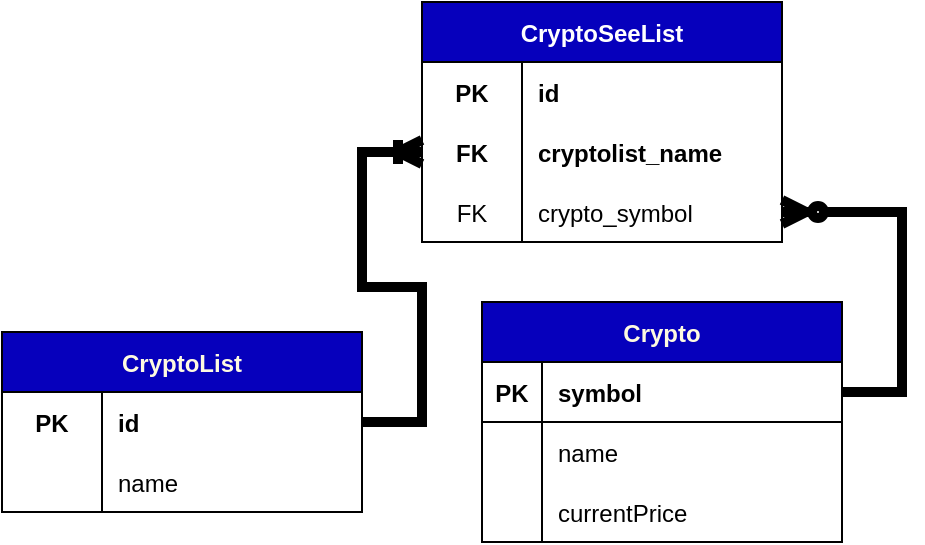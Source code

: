 <mxfile version="20.0.3" type="device"><diagram id="R2lEEEUBdFMjLlhIrx00" name="Page-1"><mxGraphModel dx="1420" dy="834" grid="1" gridSize="10" guides="1" tooltips="1" connect="1" arrows="1" fold="1" page="1" pageScale="1" pageWidth="850" pageHeight="1100" background="#FFFFFF" math="0" shadow="0" extFonts="Permanent Marker^https://fonts.googleapis.com/css?family=Permanent+Marker"><root><mxCell id="0"/><mxCell id="1" parent="0"/><mxCell id="EirKmyLNFsswvCXM0YzH-14" value="CryptoList" style="shape=table;startSize=30;container=1;collapsible=1;childLayout=tableLayout;fixedRows=1;rowLines=0;fontStyle=1;align=center;resizeLast=1;fillColor=#0600BC;strokeColor=#000000;fontColor=#FEFAE0;gradientColor=none;swimlaneFillColor=default;" parent="1" vertex="1"><mxGeometry x="250" y="395" width="180" height="90" as="geometry"/></mxCell><mxCell id="EirKmyLNFsswvCXM0YzH-15" value="" style="shape=tableRow;horizontal=0;startSize=0;swimlaneHead=0;swimlaneBody=0;fillColor=none;collapsible=0;dropTarget=0;points=[[0,0.5],[1,0.5]];portConstraint=eastwest;top=0;left=0;right=0;bottom=0;strokeColor=#DDA15E;fontColor=#FEFAE0;" parent="EirKmyLNFsswvCXM0YzH-14" vertex="1"><mxGeometry y="30" width="180" height="30" as="geometry"/></mxCell><mxCell id="EirKmyLNFsswvCXM0YzH-16" value="PK" style="shape=partialRectangle;connectable=0;fillColor=none;top=0;left=0;bottom=0;right=0;fontStyle=1;overflow=hidden;strokeColor=#000000;fontColor=#000000;" parent="EirKmyLNFsswvCXM0YzH-15" vertex="1"><mxGeometry width="50" height="30" as="geometry"><mxRectangle width="50" height="30" as="alternateBounds"/></mxGeometry></mxCell><mxCell id="EirKmyLNFsswvCXM0YzH-17" value="id" style="shape=partialRectangle;connectable=0;fillColor=none;top=0;left=0;bottom=0;right=0;align=left;spacingLeft=6;fontStyle=1;overflow=hidden;strokeColor=#DDA15E;fontColor=#000000;" parent="EirKmyLNFsswvCXM0YzH-15" vertex="1"><mxGeometry x="50" width="130" height="30" as="geometry"><mxRectangle width="130" height="30" as="alternateBounds"/></mxGeometry></mxCell><mxCell id="EirKmyLNFsswvCXM0YzH-21" value="" style="shape=tableRow;horizontal=0;startSize=0;swimlaneHead=0;swimlaneBody=0;fillColor=none;collapsible=0;dropTarget=0;points=[[0,0.5],[1,0.5]];portConstraint=eastwest;top=0;left=0;right=0;bottom=0;strokeColor=#DDA15E;fontColor=#FEFAE0;" parent="EirKmyLNFsswvCXM0YzH-14" vertex="1"><mxGeometry y="60" width="180" height="30" as="geometry"/></mxCell><mxCell id="EirKmyLNFsswvCXM0YzH-22" value="" style="shape=partialRectangle;connectable=0;fillColor=none;top=0;left=0;bottom=0;right=0;editable=1;overflow=hidden;strokeColor=#000000;fontColor=#000000;" parent="EirKmyLNFsswvCXM0YzH-21" vertex="1"><mxGeometry width="50" height="30" as="geometry"><mxRectangle width="50" height="30" as="alternateBounds"/></mxGeometry></mxCell><mxCell id="EirKmyLNFsswvCXM0YzH-23" value="name" style="shape=partialRectangle;connectable=0;fillColor=none;top=0;left=0;bottom=0;right=0;align=left;spacingLeft=6;overflow=hidden;strokeColor=#DDA15E;fontColor=#000000;" parent="EirKmyLNFsswvCXM0YzH-21" vertex="1"><mxGeometry x="50" width="130" height="30" as="geometry"><mxRectangle width="130" height="30" as="alternateBounds"/></mxGeometry></mxCell><mxCell id="EirKmyLNFsswvCXM0YzH-49" value="Crypto" style="shape=table;startSize=30;container=1;collapsible=1;childLayout=tableLayout;fixedRows=1;rowLines=0;fontStyle=1;align=center;resizeLast=1;fillColor=#0600BC;strokeColor=#000000;fontColor=#FEFAE0;swimlaneFillColor=default;" parent="1" vertex="1"><mxGeometry x="490" y="380" width="180" height="120" as="geometry"/></mxCell><mxCell id="EirKmyLNFsswvCXM0YzH-50" value="" style="shape=tableRow;horizontal=0;startSize=0;swimlaneHead=0;swimlaneBody=0;fillColor=none;collapsible=0;dropTarget=0;points=[[0,0.5],[1,0.5]];portConstraint=eastwest;top=0;left=0;right=0;bottom=1;strokeColor=#000000;fontColor=#000000;" parent="EirKmyLNFsswvCXM0YzH-49" vertex="1"><mxGeometry y="30" width="180" height="30" as="geometry"/></mxCell><mxCell id="EirKmyLNFsswvCXM0YzH-51" value="PK" style="shape=partialRectangle;connectable=0;fillColor=none;top=0;left=0;bottom=0;right=0;fontStyle=1;overflow=hidden;strokeColor=#000000;fontColor=#000000;" parent="EirKmyLNFsswvCXM0YzH-50" vertex="1"><mxGeometry width="30" height="30" as="geometry"><mxRectangle width="30" height="30" as="alternateBounds"/></mxGeometry></mxCell><mxCell id="EirKmyLNFsswvCXM0YzH-52" value="symbol" style="shape=partialRectangle;connectable=0;fillColor=none;top=0;left=0;bottom=0;right=0;align=left;spacingLeft=6;fontStyle=1;overflow=hidden;strokeColor=#DDA15E;fontColor=#000000;" parent="EirKmyLNFsswvCXM0YzH-50" vertex="1"><mxGeometry x="30" width="150" height="30" as="geometry"><mxRectangle width="150" height="30" as="alternateBounds"/></mxGeometry></mxCell><mxCell id="EirKmyLNFsswvCXM0YzH-53" value="" style="shape=tableRow;horizontal=0;startSize=0;swimlaneHead=0;swimlaneBody=0;fillColor=none;collapsible=0;dropTarget=0;points=[[0,0.5],[1,0.5]];portConstraint=eastwest;top=0;left=0;right=0;bottom=0;strokeColor=#DDA15E;fontColor=#FEFAE0;" parent="EirKmyLNFsswvCXM0YzH-49" vertex="1"><mxGeometry y="60" width="180" height="30" as="geometry"/></mxCell><mxCell id="EirKmyLNFsswvCXM0YzH-54" value="" style="shape=partialRectangle;connectable=0;fillColor=none;top=0;left=0;bottom=0;right=0;editable=1;overflow=hidden;strokeColor=#000000;fontColor=#000000;labelBackgroundColor=none;" parent="EirKmyLNFsswvCXM0YzH-53" vertex="1"><mxGeometry width="30" height="30" as="geometry"><mxRectangle width="30" height="30" as="alternateBounds"/></mxGeometry></mxCell><mxCell id="EirKmyLNFsswvCXM0YzH-55" value="name" style="shape=partialRectangle;connectable=0;fillColor=none;top=0;left=0;bottom=0;right=0;align=left;spacingLeft=6;overflow=hidden;strokeColor=#000000;fontColor=#000000;" parent="EirKmyLNFsswvCXM0YzH-53" vertex="1"><mxGeometry x="30" width="150" height="30" as="geometry"><mxRectangle width="150" height="30" as="alternateBounds"/></mxGeometry></mxCell><mxCell id="IPfjaYm4jDlUVPzL4pjP-5" style="shape=tableRow;horizontal=0;startSize=0;swimlaneHead=0;swimlaneBody=0;fillColor=none;collapsible=0;dropTarget=0;points=[[0,0.5],[1,0.5]];portConstraint=eastwest;top=0;left=0;right=0;bottom=0;strokeColor=#DDA15E;fontColor=#FEFAE0;" parent="EirKmyLNFsswvCXM0YzH-49" vertex="1"><mxGeometry y="90" width="180" height="30" as="geometry"/></mxCell><mxCell id="IPfjaYm4jDlUVPzL4pjP-6" style="shape=partialRectangle;connectable=0;fillColor=none;top=0;left=0;bottom=0;right=0;editable=1;overflow=hidden;strokeColor=#DDA15E;fontColor=#FEFAE0;" parent="IPfjaYm4jDlUVPzL4pjP-5" vertex="1"><mxGeometry width="30" height="30" as="geometry"><mxRectangle width="30" height="30" as="alternateBounds"/></mxGeometry></mxCell><mxCell id="IPfjaYm4jDlUVPzL4pjP-7" value="currentPrice" style="shape=partialRectangle;connectable=0;fillColor=none;top=0;left=0;bottom=0;right=0;align=left;spacingLeft=6;overflow=hidden;strokeColor=#DDA15E;fontColor=#000000;" parent="IPfjaYm4jDlUVPzL4pjP-5" vertex="1"><mxGeometry x="30" width="150" height="30" as="geometry"><mxRectangle width="150" height="30" as="alternateBounds"/></mxGeometry></mxCell><mxCell id="tP3YQpIjfs6AXxlUoMOu-14" value="CryptoSeeList" style="shape=table;startSize=30;container=1;collapsible=1;childLayout=tableLayout;fixedRows=1;rowLines=0;fontStyle=1;align=center;resizeLast=1;fillColor=#0600BC;strokeColor=#000000;fontColor=#FFFFFF;swimlaneFillColor=default;gradientColor=none;" parent="1" vertex="1"><mxGeometry x="460" y="230" width="180" height="120" as="geometry"/></mxCell><mxCell id="tP3YQpIjfs6AXxlUoMOu-15" value="" style="shape=tableRow;horizontal=0;startSize=0;swimlaneHead=0;swimlaneBody=0;fillColor=none;collapsible=0;dropTarget=0;points=[[0,0.5],[1,0.5]];portConstraint=eastwest;top=0;left=0;right=0;bottom=0;strokeColor=#DDA15E;fontColor=#FEFAE0;" parent="tP3YQpIjfs6AXxlUoMOu-14" vertex="1"><mxGeometry y="30" width="180" height="30" as="geometry"/></mxCell><mxCell id="tP3YQpIjfs6AXxlUoMOu-16" value="PK" style="shape=partialRectangle;connectable=0;fillColor=none;top=0;left=0;bottom=0;right=0;fontStyle=1;overflow=hidden;strokeColor=#DDA15E;fontColor=#000000;" parent="tP3YQpIjfs6AXxlUoMOu-15" vertex="1"><mxGeometry width="50" height="30" as="geometry"><mxRectangle width="50" height="30" as="alternateBounds"/></mxGeometry></mxCell><mxCell id="tP3YQpIjfs6AXxlUoMOu-17" value="id" style="shape=partialRectangle;connectable=0;fillColor=none;top=0;left=0;bottom=0;right=0;align=left;spacingLeft=6;fontStyle=1;overflow=hidden;strokeColor=#DDA15E;fontColor=#000000;" parent="tP3YQpIjfs6AXxlUoMOu-15" vertex="1"><mxGeometry x="50" width="130" height="30" as="geometry"><mxRectangle width="130" height="30" as="alternateBounds"/></mxGeometry></mxCell><mxCell id="tP3YQpIjfs6AXxlUoMOu-18" style="shape=tableRow;horizontal=0;startSize=0;swimlaneHead=0;swimlaneBody=0;fillColor=none;collapsible=0;dropTarget=0;points=[[0,0.5],[1,0.5]];portConstraint=eastwest;top=0;left=0;right=0;bottom=0;strokeColor=#DDA15E;fontColor=#FEFAE0;" parent="tP3YQpIjfs6AXxlUoMOu-14" vertex="1"><mxGeometry y="60" width="180" height="30" as="geometry"/></mxCell><mxCell id="tP3YQpIjfs6AXxlUoMOu-19" value="FK" style="shape=partialRectangle;connectable=0;fillColor=none;top=0;left=0;bottom=0;right=0;fontStyle=1;overflow=hidden;strokeColor=#DDA15E;fontColor=#000000;" parent="tP3YQpIjfs6AXxlUoMOu-18" vertex="1"><mxGeometry width="50" height="30" as="geometry"><mxRectangle width="50" height="30" as="alternateBounds"/></mxGeometry></mxCell><mxCell id="tP3YQpIjfs6AXxlUoMOu-20" value="cryptolist_name" style="shape=partialRectangle;connectable=0;fillColor=none;top=0;left=0;bottom=0;right=0;align=left;spacingLeft=6;fontStyle=1;overflow=hidden;strokeColor=#DDA15E;fontColor=#000000;" parent="tP3YQpIjfs6AXxlUoMOu-18" vertex="1"><mxGeometry x="50" width="130" height="30" as="geometry"><mxRectangle width="130" height="30" as="alternateBounds"/></mxGeometry></mxCell><mxCell id="tP3YQpIjfs6AXxlUoMOu-21" value="" style="shape=tableRow;horizontal=0;startSize=0;swimlaneHead=0;swimlaneBody=0;fillColor=none;collapsible=0;dropTarget=0;points=[[0,0.5],[1,0.5]];portConstraint=eastwest;top=0;left=0;right=0;bottom=0;strokeColor=#DDA15E;fontColor=#FEFAE0;" parent="tP3YQpIjfs6AXxlUoMOu-14" vertex="1"><mxGeometry y="90" width="180" height="30" as="geometry"/></mxCell><mxCell id="tP3YQpIjfs6AXxlUoMOu-22" value="FK" style="shape=partialRectangle;connectable=0;fillColor=none;top=0;left=0;bottom=0;right=0;editable=1;overflow=hidden;strokeColor=#DDA15E;fontColor=#000000;" parent="tP3YQpIjfs6AXxlUoMOu-21" vertex="1"><mxGeometry width="50" height="30" as="geometry"><mxRectangle width="50" height="30" as="alternateBounds"/></mxGeometry></mxCell><mxCell id="tP3YQpIjfs6AXxlUoMOu-23" value="crypto_symbol" style="shape=partialRectangle;connectable=0;fillColor=none;top=0;left=0;bottom=0;right=0;align=left;spacingLeft=6;overflow=hidden;strokeColor=#DDA15E;fontColor=#000000;" parent="tP3YQpIjfs6AXxlUoMOu-21" vertex="1"><mxGeometry x="50" width="130" height="30" as="geometry"><mxRectangle width="130" height="30" as="alternateBounds"/></mxGeometry></mxCell><mxCell id="tP3YQpIjfs6AXxlUoMOu-24" value="" style="edgeStyle=entityRelationEdgeStyle;fontSize=12;html=1;endArrow=ERzeroToMany;endFill=1;rounded=0;fillColor=#ffe6cc;strokeColor=#000000;strokeWidth=5;" parent="1" source="EirKmyLNFsswvCXM0YzH-50" target="tP3YQpIjfs6AXxlUoMOu-21" edge="1"><mxGeometry width="100" height="100" relative="1" as="geometry"><mxPoint x="500" y="400" as="sourcePoint"/><mxPoint x="430" y="320" as="targetPoint"/></mxGeometry></mxCell><mxCell id="tP3YQpIjfs6AXxlUoMOu-25" value="" style="edgeStyle=entityRelationEdgeStyle;fontSize=12;html=1;endArrow=ERoneToMany;rounded=0;labelBackgroundColor=#283618;strokeColor=#000000;fontColor=#FEFAE0;strokeWidth=5;" parent="1" source="EirKmyLNFsswvCXM0YzH-15" target="tP3YQpIjfs6AXxlUoMOu-18" edge="1"><mxGeometry width="100" height="100" relative="1" as="geometry"><mxPoint x="340" y="225" as="sourcePoint"/><mxPoint x="250" y="435" as="targetPoint"/></mxGeometry></mxCell></root></mxGraphModel></diagram></mxfile>